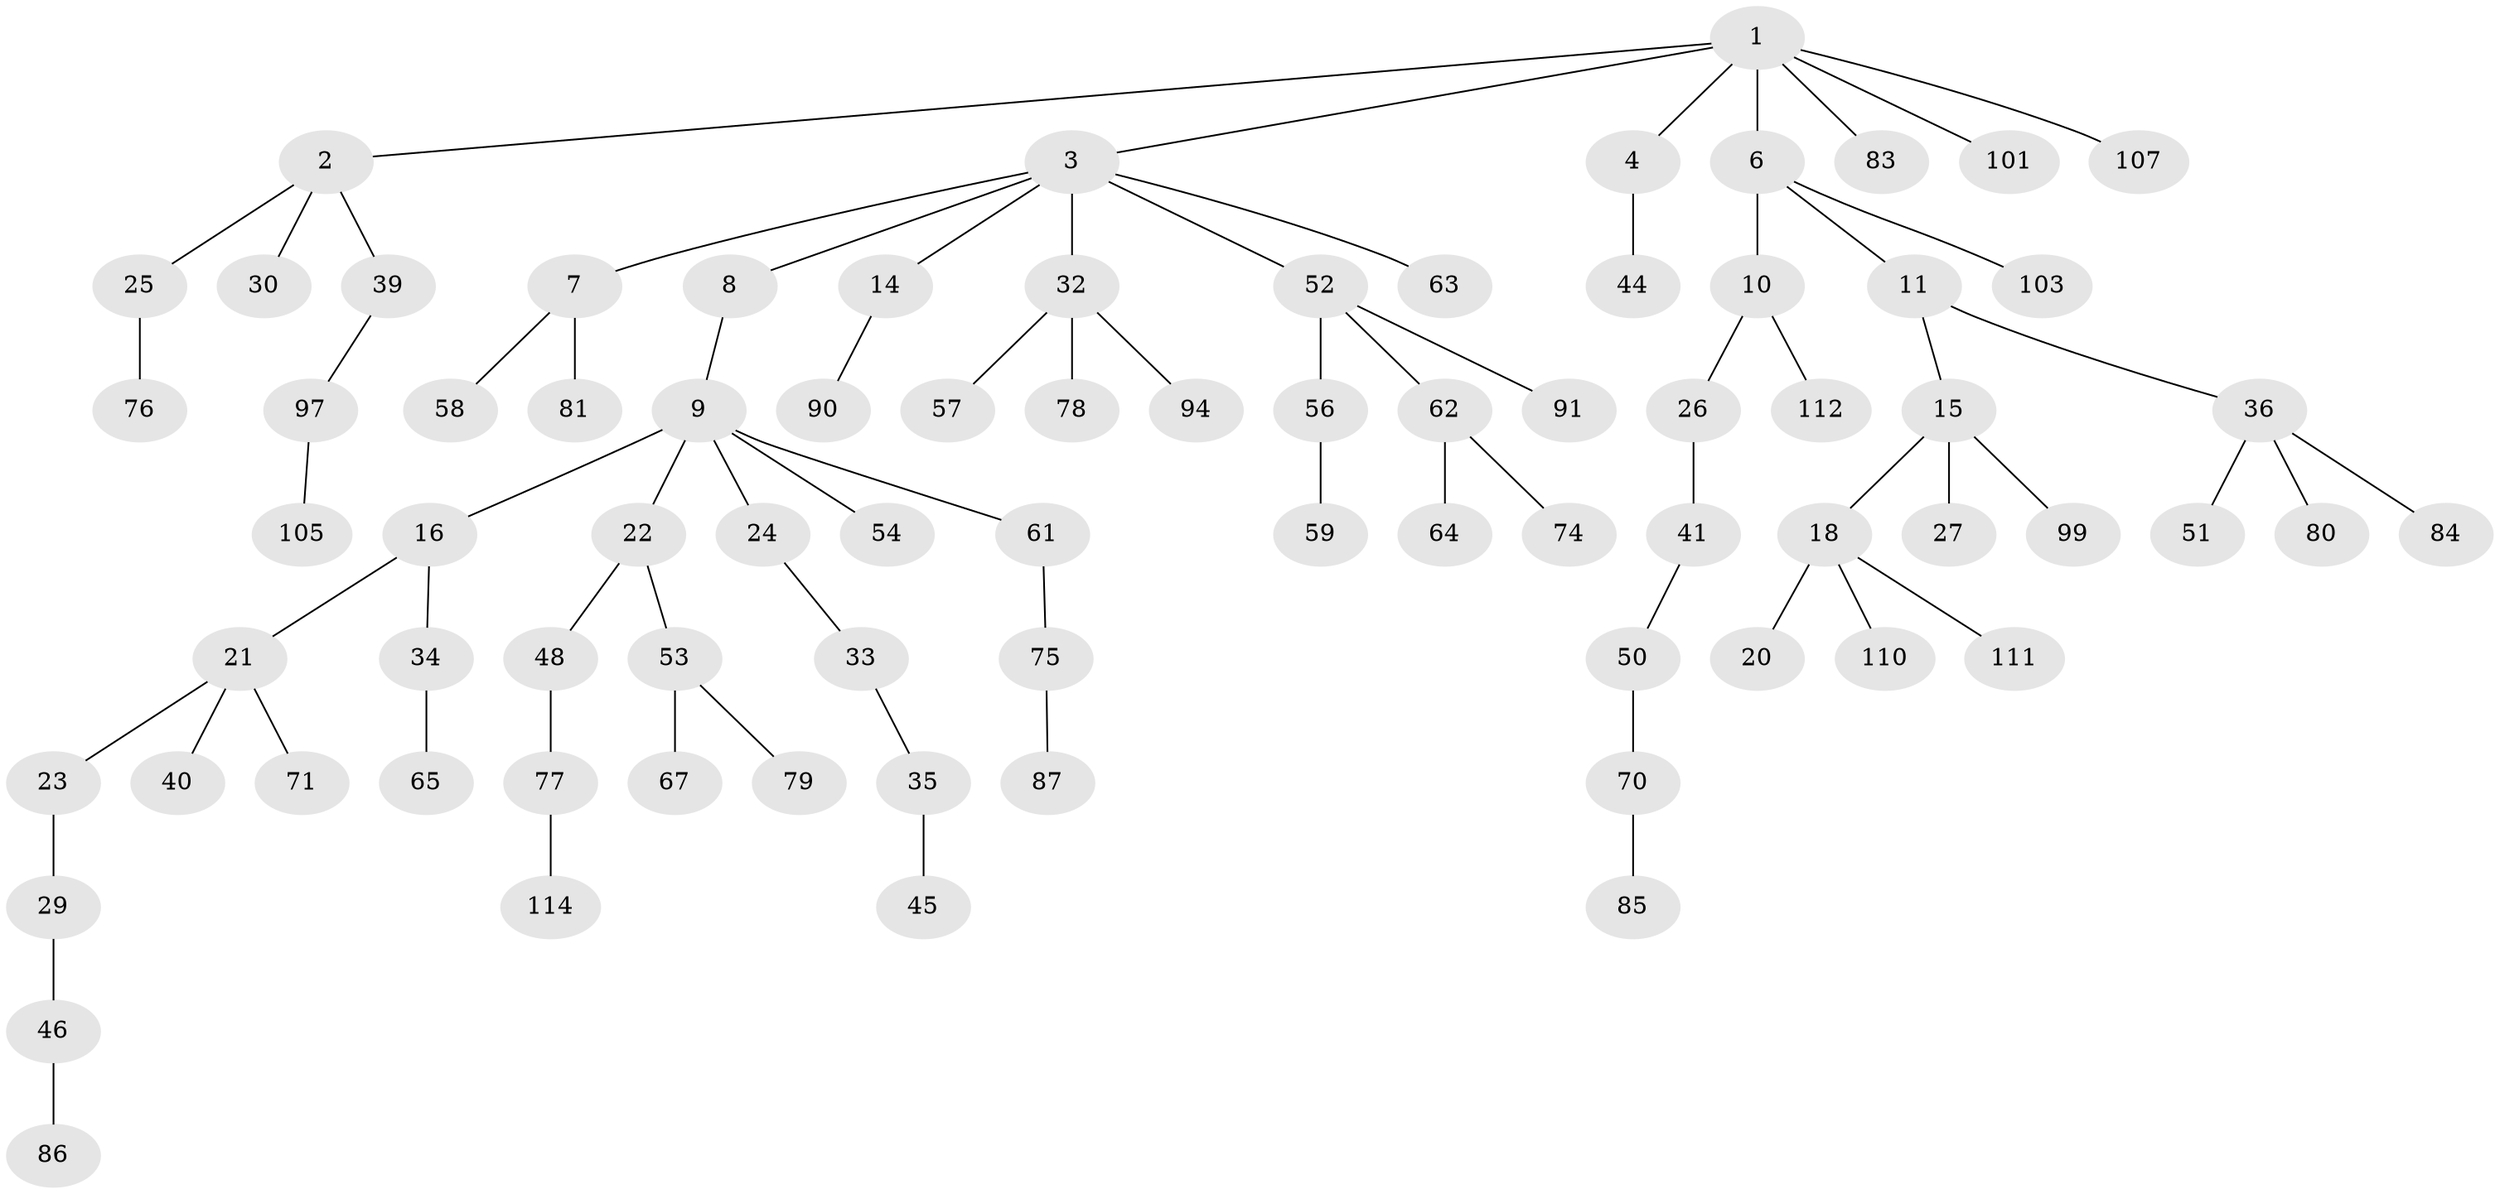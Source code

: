 // Generated by graph-tools (version 1.1) at 2025/24/03/03/25 07:24:05]
// undirected, 79 vertices, 78 edges
graph export_dot {
graph [start="1"]
  node [color=gray90,style=filled];
  1 [super="+47"];
  2 [super="+89"];
  3 [super="+5"];
  4;
  6 [super="+102"];
  7 [super="+37"];
  8 [super="+68"];
  9 [super="+12"];
  10 [super="+109"];
  11 [super="+13"];
  14;
  15 [super="+19"];
  16 [super="+17"];
  18 [super="+106"];
  20;
  21 [super="+28"];
  22 [super="+31"];
  23 [super="+49"];
  24 [super="+69"];
  25;
  26;
  27;
  29;
  30 [super="+96"];
  32 [super="+38"];
  33 [super="+55"];
  34 [super="+43"];
  35 [super="+92"];
  36 [super="+42"];
  39;
  40 [super="+73"];
  41 [super="+93"];
  44 [super="+104"];
  45;
  46 [super="+72"];
  48 [super="+60"];
  50;
  51;
  52 [super="+66"];
  53;
  54;
  56;
  57 [super="+88"];
  58;
  59;
  61;
  62;
  63 [super="+95"];
  64;
  65;
  67;
  70;
  71;
  74;
  75;
  76;
  77 [super="+98"];
  78;
  79 [super="+113"];
  80 [super="+82"];
  81;
  83;
  84;
  85;
  86;
  87 [super="+100"];
  90;
  91;
  94;
  97;
  99;
  101;
  103;
  105 [super="+108"];
  107;
  110;
  111;
  112;
  114;
  1 -- 2;
  1 -- 3;
  1 -- 4;
  1 -- 6;
  1 -- 107;
  1 -- 83;
  1 -- 101;
  2 -- 25;
  2 -- 30;
  2 -- 39;
  3 -- 8;
  3 -- 14;
  3 -- 52;
  3 -- 63;
  3 -- 32;
  3 -- 7;
  4 -- 44;
  6 -- 10;
  6 -- 11;
  6 -- 103;
  7 -- 58;
  7 -- 81;
  8 -- 9;
  9 -- 16;
  9 -- 22;
  9 -- 24;
  9 -- 54;
  9 -- 61;
  10 -- 26;
  10 -- 112;
  11 -- 36;
  11 -- 15;
  14 -- 90;
  15 -- 18;
  15 -- 27;
  15 -- 99;
  16 -- 34;
  16 -- 21;
  18 -- 20;
  18 -- 110;
  18 -- 111;
  21 -- 23;
  21 -- 40;
  21 -- 71;
  22 -- 48;
  22 -- 53;
  23 -- 29;
  24 -- 33;
  25 -- 76;
  26 -- 41;
  29 -- 46;
  32 -- 57;
  32 -- 94;
  32 -- 78;
  33 -- 35;
  34 -- 65;
  35 -- 45;
  36 -- 51;
  36 -- 80;
  36 -- 84;
  39 -- 97;
  41 -- 50;
  46 -- 86;
  48 -- 77;
  50 -- 70;
  52 -- 56;
  52 -- 62;
  52 -- 91;
  53 -- 67;
  53 -- 79;
  56 -- 59;
  61 -- 75;
  62 -- 64;
  62 -- 74;
  70 -- 85;
  75 -- 87;
  77 -- 114;
  97 -- 105;
}
